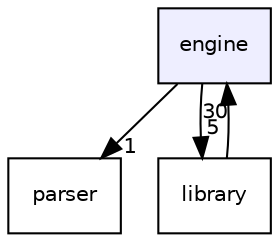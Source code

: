 digraph "engine" {
  compound=true
  node [ fontsize="10", fontname="Helvetica"];
  edge [ labelfontsize="10", labelfontname="Helvetica"];
  dir_996f45160da62e1a3d7f6046fad68f51 [shape=box, label="engine", style="filled", fillcolor="#eeeeff", pencolor="black", URL="dir_996f45160da62e1a3d7f6046fad68f51.html"];
  dir_572890c148f68441e050f6560d78312b [shape=box label="parser" URL="dir_572890c148f68441e050f6560d78312b.html"];
  dir_e3d620c6b6fdb93ed3bc6186215bde2e [shape=box label="library" URL="dir_e3d620c6b6fdb93ed3bc6186215bde2e.html"];
  dir_996f45160da62e1a3d7f6046fad68f51->dir_572890c148f68441e050f6560d78312b [headlabel="1", labeldistance=1.5 headhref="dir_000000_000003.html"];
  dir_996f45160da62e1a3d7f6046fad68f51->dir_e3d620c6b6fdb93ed3bc6186215bde2e [headlabel="5", labeldistance=1.5 headhref="dir_000000_000002.html"];
  dir_e3d620c6b6fdb93ed3bc6186215bde2e->dir_996f45160da62e1a3d7f6046fad68f51 [headlabel="30", labeldistance=1.5 headhref="dir_000002_000000.html"];
}

